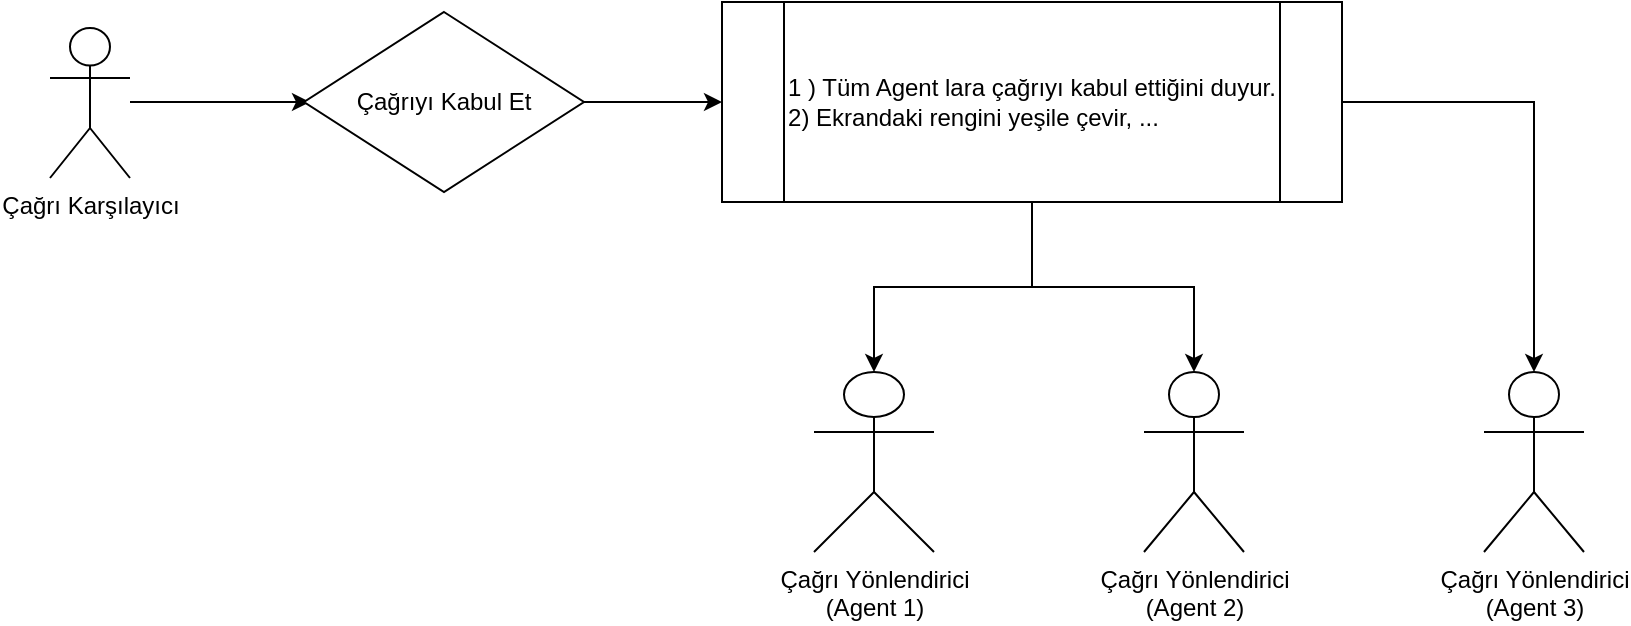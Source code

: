 <mxfile version="17.2.4" type="device"><diagram name="Page-1" id="_z1FS5tyEbo3hrCchLgz"><mxGraphModel dx="1102" dy="865" grid="1" gridSize="10" guides="1" tooltips="1" connect="1" arrows="1" fold="1" page="1" pageScale="1" pageWidth="850" pageHeight="1100" math="0" shadow="0"><root><mxCell id="0"/><mxCell id="1" parent="0"/><mxCell id="K1LLSpThVOpbH-IwN-2G-8" style="edgeStyle=orthogonalEdgeStyle;rounded=0;orthogonalLoop=1;jettySize=auto;html=1;entryX=0;entryY=0.5;entryDx=0;entryDy=0;" parent="1" source="K1LLSpThVOpbH-IwN-2G-1" edge="1"><mxGeometry relative="1" as="geometry"><mxPoint x="173" y="265" as="targetPoint"/></mxGeometry></mxCell><mxCell id="K1LLSpThVOpbH-IwN-2G-1" value="Çağrı Karşılayıcı" style="shape=umlActor;verticalLabelPosition=bottom;verticalAlign=top;html=1;outlineConnect=0;" parent="1" vertex="1"><mxGeometry x="43" y="228" width="40" height="75" as="geometry"/></mxCell><mxCell id="K1LLSpThVOpbH-IwN-2G-27" style="edgeStyle=orthogonalEdgeStyle;rounded=0;orthogonalLoop=1;jettySize=auto;html=1;" parent="1" source="K1LLSpThVOpbH-IwN-2G-4" target="K1LLSpThVOpbH-IwN-2G-19" edge="1"><mxGeometry relative="1" as="geometry"/></mxCell><mxCell id="K1LLSpThVOpbH-IwN-2G-4" value="&lt;div style=&quot;text-align: left&quot;&gt;&lt;span&gt;1 ) Tüm Agent lara çağrıyı kabul ettiğini duyur.&lt;/span&gt;&lt;/div&gt;&lt;div style=&quot;text-align: left&quot;&gt;&lt;span&gt;2) Ekrandaki rengini yeşile çevir, ...&lt;/span&gt;&lt;/div&gt;" style="shape=process;whiteSpace=wrap;html=1;backgroundOutline=1;" parent="1" vertex="1"><mxGeometry x="379" y="215" width="310" height="100" as="geometry"/></mxCell><mxCell id="K1LLSpThVOpbH-IwN-2G-23" style="edgeStyle=orthogonalEdgeStyle;rounded=0;orthogonalLoop=1;jettySize=auto;html=1;entryX=0;entryY=0.5;entryDx=0;entryDy=0;" parent="1" source="K1LLSpThVOpbH-IwN-2G-5" target="K1LLSpThVOpbH-IwN-2G-4" edge="1"><mxGeometry relative="1" as="geometry"/></mxCell><mxCell id="K1LLSpThVOpbH-IwN-2G-5" value="Çağrıyı Kabul Et" style="rhombus;whiteSpace=wrap;html=1;" parent="1" vertex="1"><mxGeometry x="170" y="220" width="140" height="90" as="geometry"/></mxCell><mxCell id="K1LLSpThVOpbH-IwN-2G-6" value="Çağrı Yönlendirici&lt;br&gt;(Agent 1)" style="shape=umlActor;verticalLabelPosition=bottom;verticalAlign=top;html=1;outlineConnect=0;" parent="1" vertex="1"><mxGeometry x="425" y="400" width="60" height="90" as="geometry"/></mxCell><mxCell id="K1LLSpThVOpbH-IwN-2G-18" value="Çağrı Yönlendirici&lt;br&gt;(Agent 2)" style="shape=umlActor;verticalLabelPosition=bottom;verticalAlign=top;html=1;outlineConnect=0;" parent="1" vertex="1"><mxGeometry x="590" y="400" width="50" height="90" as="geometry"/></mxCell><mxCell id="K1LLSpThVOpbH-IwN-2G-19" value="Çağrı Yönlendirici&lt;br&gt;(Agent 3)" style="shape=umlActor;verticalLabelPosition=bottom;verticalAlign=top;html=1;outlineConnect=0;" parent="1" vertex="1"><mxGeometry x="760" y="400" width="50" height="90" as="geometry"/></mxCell><mxCell id="K1LLSpThVOpbH-IwN-2G-25" style="edgeStyle=orthogonalEdgeStyle;rounded=0;orthogonalLoop=1;jettySize=auto;html=1;entryX=0.5;entryY=0;entryDx=0;entryDy=0;entryPerimeter=0;" parent="1" source="K1LLSpThVOpbH-IwN-2G-4" target="K1LLSpThVOpbH-IwN-2G-6" edge="1"><mxGeometry relative="1" as="geometry"/></mxCell><mxCell id="K1LLSpThVOpbH-IwN-2G-26" style="edgeStyle=orthogonalEdgeStyle;rounded=0;orthogonalLoop=1;jettySize=auto;html=1;entryX=0.5;entryY=0;entryDx=0;entryDy=0;entryPerimeter=0;" parent="1" source="K1LLSpThVOpbH-IwN-2G-4" target="K1LLSpThVOpbH-IwN-2G-18" edge="1"><mxGeometry relative="1" as="geometry"/></mxCell></root></mxGraphModel></diagram></mxfile>